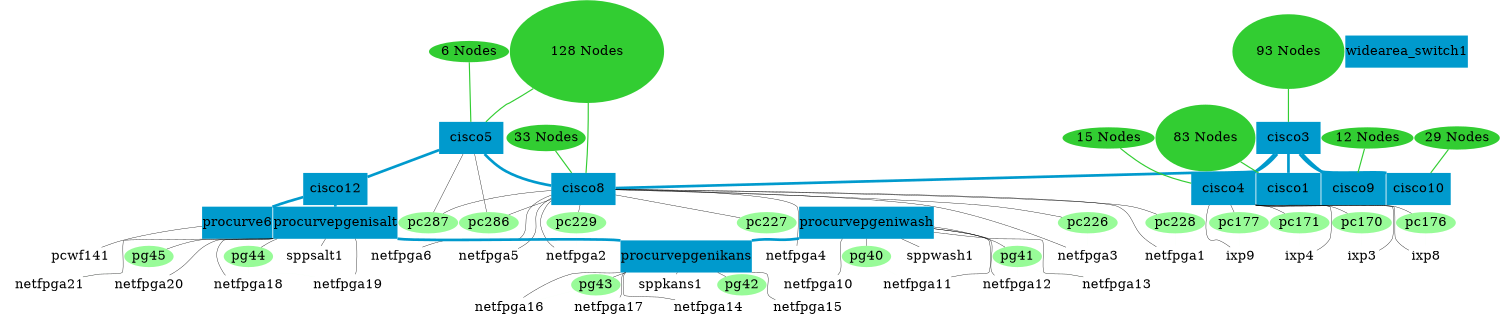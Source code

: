 graph utahemulabcm {
	overlap=scale;
	size="10,10";
	fontsize=20;
	node [fontsize=300];
	edge [style=bold];
	cisco3 [shape=box3d, style=filled, color=deepskyblue3, height=10, width=20];
	cisco1 [shape=box3d, style=filled, color=deepskyblue3, height=10, width=20];
	cisco4 [shape=box3d, style=filled, color=deepskyblue3, height=10, width=20];
	cisco5 [shape=box3d, style=filled, color=deepskyblue3, height=10, width=20];
	cisco8 [shape=box3d, style=filled, color=deepskyblue3, height=10, width=20];
	cisco9 [shape=box3d, style=filled, color=deepskyblue3, height=10, width=20];
	cisco10 [shape=box3d, style=filled, color=deepskyblue3, height=10, width=20];
	cisco12 [shape=box3d, style=filled, color=deepskyblue3, height=10, width=20];
	procurvepgenisalt [shape=box3d, style=filled, color=deepskyblue3, height=10, width=20];
	widearea_switch1 [shape=box3d, style=filled, color=deepskyblue3, height=10, width=20];
	procurve6 [shape=box3d, style=filled, color=deepskyblue3, height=10, width=20];
	procurvepgeniwash [shape=box3d, style=filled, color=deepskyblue3, height=10, width=20];
	procurvepgenikans [shape=box3d, style=filled, color=deepskyblue3, height=10, width=20];
	pg45 [style=filled, color=palegreen];
	netfpga6 [style=dotted, color=palegreen];
	pc286 [style=filled, color=palegreen];
	pc229 [style=filled, color=palegreen];
	pc177 [style=filled, color=palegreen];
	netfpga1 [style=dotted, color=palegreen];
	netfpga16 [style=dotted, color=palegreen];
	netfpga12 [style=dotted, color=palegreen];
	ixp9 [style=dotted, color=palegreen];
	ixp8 [style=dotted, color=palegreen];
	netfpga20 [style=dotted, color=palegreen];
	pc226 [style=filled, color=palegreen];
	netfpga14 [style=dotted, color=palegreen];
	netfpga4 [style=dotted, color=palegreen];
	netfpga18 [style=dotted, color=palegreen];
	netfpga5 [style=dotted, color=palegreen];
	pg40 [style=filled, color=palegreen];
	pc287 [style=filled, color=palegreen];
	pg42 [style=filled, color=palegreen];
	netfpga17 [style=dotted, color=palegreen];
	netfpga13 [style=dotted, color=palegreen];
	netfpga11 [style=dotted, color=palegreen];
	netfpga21 [style=dotted, color=palegreen];
	pg43 [style=filled, color=palegreen];
	netfpga10 [style=dotted, color=palegreen];
	netfpga2 [style=dotted, color=palegreen];
	pc227 [style=filled, color=palegreen];
	pc171 [style=filled, color=palegreen];
	pg41 [style=filled, color=palegreen];
	netfpga15 [style=dotted, color=palegreen];
	ixp3 [style=dotted, color=palegreen];
	pc170 [style=filled, color=palegreen];
	netfpga3 [style=dotted, color=palegreen];
	pc228 [style=filled, color=palegreen];
	ixp4 [style=dotted, color=palegreen];
	netfpga19 [style=dotted, color=palegreen];
	pg44 [style=filled, color=palegreen];
	pc176 [style=filled, color=palegreen];
	cisco3 -- cisco1 [style=bold, color=deepskyblue3, penwidth=60, len=0.2, weight=6, width=10, height=10];
	cisco3 -- cisco8 [style=bold, color=deepskyblue3, penwidth=60, len=0.2, weight=6, width=10, height=10];
	cisco3 -- cisco9 [style=bold, color=deepskyblue3, penwidth=60, len=0.2, weight=6, width=10, height=10];
	cisco3 -- cisco10 [style=bold, color=deepskyblue3, penwidth=60, len=0.2, weight=6, width=10, height=10];
	cisco3 -- cisco4 [style=bold, color=deepskyblue3, penwidth=60, len=0.2, weight=6, width=10, height=10];
	cisco4 -- pc170 [penwidth=8, len=0.3, weight=.8];
	cisco4 -- pc171 [penwidth=8, len=0.3, weight=.8];
	cisco4 -- ixp3 [penwidth=8, len=0.3, weight=.8];
	cisco4 -- ixp4 [penwidth=8, len=0.3, weight=.8];
	cisco4 -- pc176 [penwidth=8, len=0.3, weight=.8];
	cisco4 -- pc177 [penwidth=8, len=0.3, weight=.8];
	cisco4 -- ixp8 [penwidth=8, len=0.3, weight=.8];
	cisco4 -- ixp9 [penwidth=8, len=0.3, weight=.8];
	cisco5 -- pc286 [penwidth=8, len=0.3, weight=.8];
	cisco5 -- pc287 [penwidth=8, len=0.3, weight=.8];
	cisco5 -- cisco12 [style=bold, color=deepskyblue3, penwidth=60, len=0.2, weight=6, width=10, height=10];
	cisco5 -- cisco8 [style=bold, color=deepskyblue3, penwidth=60, len=0.2, weight=6, width=10, height=10];
	cisco8 -- netfpga6 [penwidth=8, len=0.3, weight=.8];
	cisco8 -- netfpga2 [penwidth=8, len=0.3, weight=.8];
	cisco8 -- netfpga1 [penwidth=8, len=0.3, weight=.8];
	cisco8 -- pc228 [penwidth=8, len=0.3, weight=.8];
	cisco8 -- netfpga3 [penwidth=8, len=0.3, weight=.8];
	cisco8 -- netfpga4 [penwidth=8, len=0.3, weight=.8];
	cisco8 -- pc226 [penwidth=8, len=0.3, weight=.8];
	cisco8 -- pc227 [penwidth=8, len=0.3, weight=.8];
	cisco8 -- pc229 [penwidth=8, len=0.3, weight=.8];
	cisco8 -- pc286 [penwidth=8, len=0.3, weight=.8];
	cisco8 -- pc287 [penwidth=8, len=0.3, weight=.8];
	cisco8 -- netfpga5 [penwidth=8, len=0.3, weight=.8];
	cisco12 -- procurvepgenisalt [style=bold, color=deepskyblue3, penwidth=60, len=0.2, weight=6, width=10, height=10];
	cisco12 -- procurve6 [style=bold, color=deepskyblue3, penwidth=60, len=0.2, weight=6, width=10, height=10];
	procurvepgenisalt -- pg45 [penwidth=8, len=0.3, weight=.8];
	procurvepgenisalt -- netfpga18 [penwidth=8, len=0.3, weight=.8];
	procurvepgenisalt -- netfpga20 [penwidth=8, len=0.3, weight=.8];
	procurvepgenisalt -- netfpga21 [penwidth=8, len=0.3, weight=.8];
	procurvepgenisalt -- netfpga19 [penwidth=8, len=0.3, weight=.8];
	procurvepgenisalt -- pg44 [penwidth=8, len=0.3, weight=.8];
	procurvepgenisalt -- sppsalt1 [penwidth=8, len=0.3, weight=.8];
	procurvepgenisalt -- procurvepgenikans [style=bold, color=deepskyblue3, penwidth=60, len=0.2, weight=6, width=10, height=10];
	procurve6 -- pcwf141 [penwidth=8, len=0.3, weight=.8];
	procurvepgeniwash -- pg40 [penwidth=8, len=0.3, weight=.8];
	procurvepgeniwash -- pg41 [penwidth=8, len=0.3, weight=.8];
	procurvepgeniwash -- netfpga10 [penwidth=8, len=0.3, weight=.8];
	procurvepgeniwash -- netfpga11 [penwidth=8, len=0.3, weight=.8];
	procurvepgeniwash -- netfpga12 [penwidth=8, len=0.3, weight=.8];
	procurvepgeniwash -- netfpga13 [penwidth=8, len=0.3, weight=.8];
	procurvepgeniwash -- sppwash1 [penwidth=8, len=0.3, weight=.8];
	procurvepgeniwash -- procurvepgenikans [style=bold, color=deepskyblue3, penwidth=60, len=0.2, weight=6, width=10, height=10];
	procurvepgenikans -- netfpga14 [penwidth=8, len=0.3, weight=.8];
	procurvepgenikans -- pg42 [penwidth=8, len=0.3, weight=.8];
	procurvepgenikans -- pg43 [penwidth=8, len=0.3, weight=.8];
	procurvepgenikans -- netfpga15 [penwidth=8, len=0.3, weight=.8];
	procurvepgenikans -- netfpga16 [penwidth=8, len=0.3, weight=.8];
	procurvepgenikans -- netfpga17 [penwidth=8, len=0.3, weight=.8];
	procurvepgenikans -- sppkans1 [penwidth=8, len=0.3, weight=.8];
	pg45 -- netfpga20 [style=dotted, len=0.1, weight=5, penwidth=2, color=palegreen1];
	pg45 -- netfpga21 [style=dotted, len=0.1, weight=5, penwidth=2, color=palegreen1];
	pc286 -- netfpga5 [style=dotted, len=0.1, weight=5, penwidth=2, color=palegreen1];
	pc229 -- netfpga2 [style=dotted, len=0.1, weight=5, penwidth=2, color=palegreen1];
	pc177 -- ixp9 [style=dotted, len=0.1, weight=5, penwidth=2, color=palegreen1];
	pc226 -- netfpga3 [style=dotted, len=0.1, weight=5, penwidth=2, color=palegreen1];
	pg40 -- netfpga11 [style=dotted, len=0.1, weight=5, penwidth=2, color=palegreen1];
	pg40 -- netfpga10 [style=dotted, len=0.1, weight=5, penwidth=2, color=palegreen1];
	pc287 -- netfpga6 [style=dotted, len=0.1, weight=5, penwidth=2, color=palegreen1];
	pg42 -- netfpga14 [style=dotted, len=0.1, weight=5, penwidth=2, color=palegreen1];
	pg42 -- netfpga15 [style=dotted, len=0.1, weight=5, penwidth=2, color=palegreen1];
	pg43 -- netfpga16 [style=dotted, len=0.1, weight=5, penwidth=2, color=palegreen1];
	pg43 -- netfpga17 [style=dotted, len=0.1, weight=5, penwidth=2, color=palegreen1];
	pc227 -- netfpga4 [style=dotted, len=0.1, weight=5, penwidth=2, color=palegreen1];
	pc171 -- ixp4 [style=dotted, len=0.1, weight=5, penwidth=2, color=palegreen1];
	pg41 -- netfpga12 [style=dotted, len=0.1, weight=5, penwidth=2, color=palegreen1];
	pg41 -- netfpga13 [style=dotted, len=0.1, weight=5, penwidth=2, color=palegreen1];
	pc170 -- ixp3 [style=dotted, len=0.1, weight=5, penwidth=2, color=palegreen1];
	pc228 -- netfpga1 [style=dotted, len=0.1, weight=5, penwidth=2, color=palegreen1];
	pg44 -- netfpga18 [style=dotted, len=0.1, weight=5, penwidth=2, color=palegreen1];
	pg44 -- netfpga19 [style=dotted, len=0.1, weight=5, penwidth=2, color=palegreen1];
	pc176 -- ixp8 [style=dotted, len=0.1, weight=5, penwidth=2, color=palegreen1];
	pc3 [style=filled, height=20.75, width=31.125, color=limegreen, label="83 Nodes"];
	pc3 -- cisco1 [style=bold, color=limegreen, penwidth=26, len=0.35, weight=2];
	pc320 [style=filled, height=32, width=48, color=limegreen, label="128 Nodes"];
	pc320 -- cisco5 [style=bold, color=limegreen, penwidth=26, len=0.35, weight=2];
	pc320 -- cisco8 [style=bold, color=limegreen, penwidth=26, len=0.35, weight=2];
	pcwf163 [style=filled, height=7.25, width=10.875, color=limegreen, label="29 Nodes"];
	pcwf163 -- cisco10 [style=bold, color=limegreen, penwidth=26, len=0.35, weight=2];
	pc236 [style=filled, height=8.25, width=12.375, color=limegreen, label="33 Nodes"];
	pc236 -- cisco8 [style=bold, color=limegreen, penwidth=26, len=0.35, weight=2];
	pcwf3 [style=filled, height=3, width=4.5, color=limegreen, label="12 Nodes"];
	pcwf3 -- cisco9 [style=bold, color=limegreen, penwidth=26, len=0.35, weight=2];
	pc41 [style=filled, height=23.25, width=34.875, color=limegreen, label="93 Nodes"];
	pc41 -- cisco3 [style=bold, color=limegreen, penwidth=26, len=0.35, weight=2];
	pc393 [style=filled, height=1.5, width=2.25, color=limegreen, label="6 Nodes"];
	pc393 -- cisco5 [style=bold, color=limegreen, penwidth=26, len=0.35, weight=2];
	pc139 [style=filled, height=3.75, width=5.625, color=limegreen, label="15 Nodes"];
	pc139 -- cisco4 [style=bold, color=limegreen, penwidth=26, len=0.35, weight=2];
}